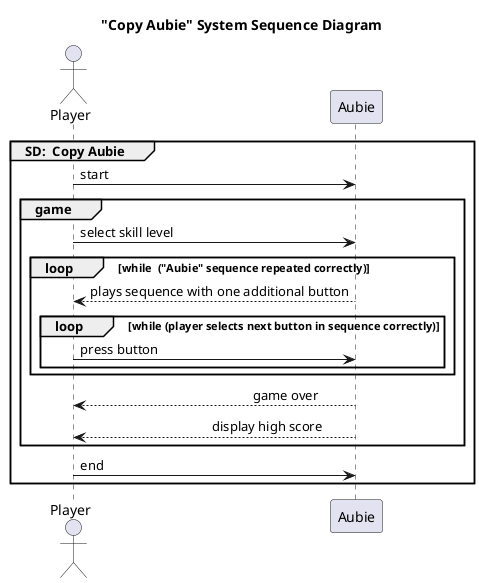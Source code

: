 @startuml
title "Copy Aubie" System Sequence Diagram
actor Player
participant Aubie

group SD:  Copy Aubie

Player -> Aubie: start

group game
Player -> Aubie: select skill level\t\t\t

loop while  ("Aubie" sequence repeated correctly)
Player <-- Aubie: plays sequence with one additional button

loop while (player selects next button in sequence correctly)
Player -> Aubie: press button

end
end

Player <-- Aubie: \t\t\t\t\t\tgame over
Player <-- Aubie: \t\t\t\t    display high score

end
Player -> Aubie: end


end
@enduml
